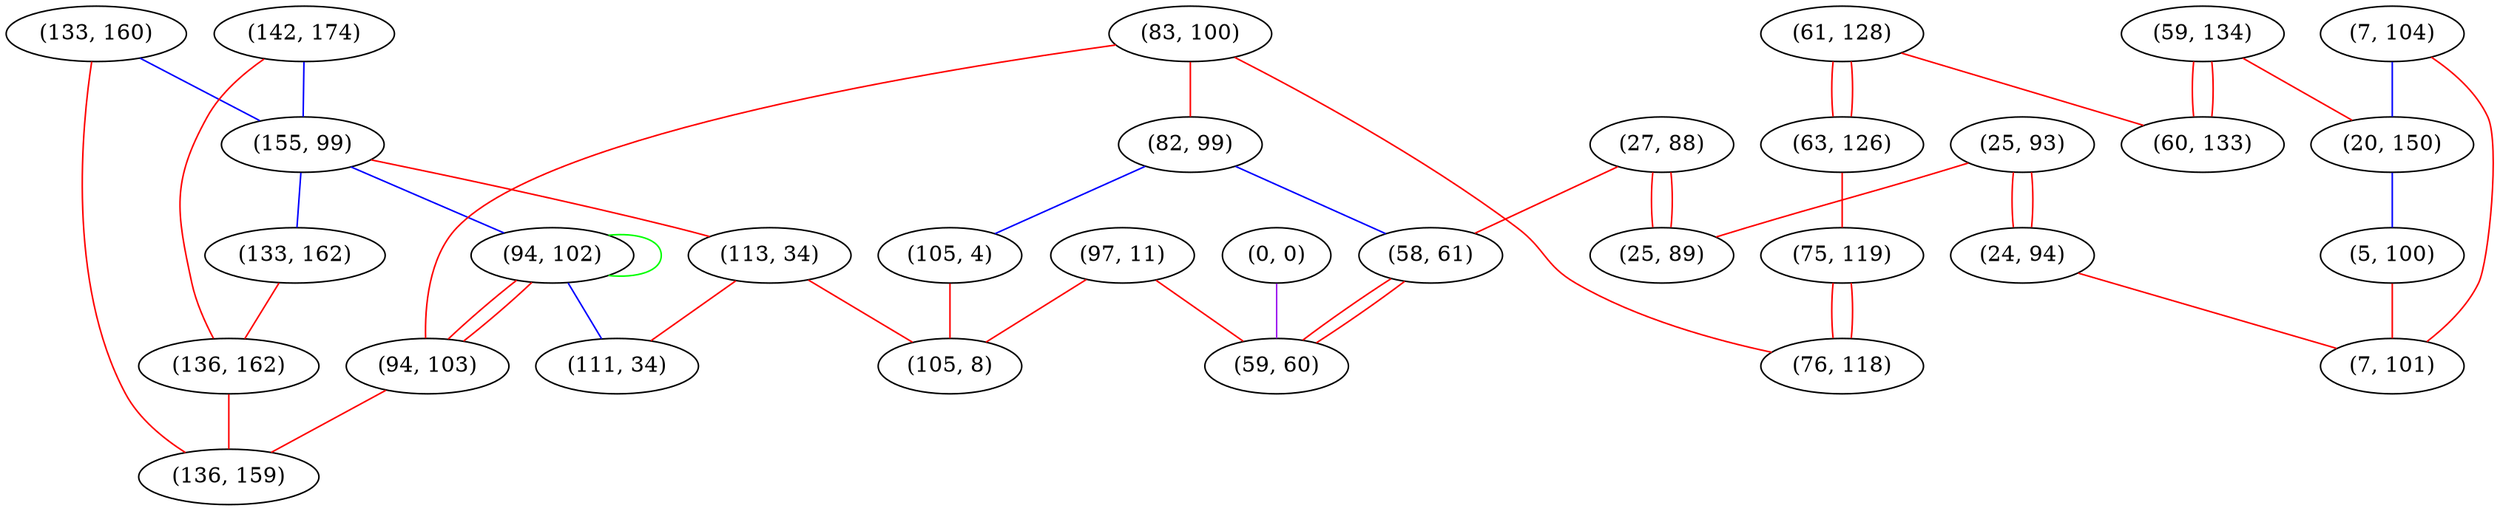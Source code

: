 graph "" {
"(25, 93)";
"(27, 88)";
"(25, 89)";
"(61, 128)";
"(133, 160)";
"(142, 174)";
"(63, 126)";
"(7, 104)";
"(155, 99)";
"(133, 162)";
"(83, 100)";
"(59, 134)";
"(113, 34)";
"(75, 119)";
"(94, 102)";
"(60, 133)";
"(24, 94)";
"(0, 0)";
"(82, 99)";
"(20, 150)";
"(94, 103)";
"(5, 100)";
"(136, 162)";
"(111, 34)";
"(58, 61)";
"(136, 159)";
"(76, 118)";
"(7, 101)";
"(105, 4)";
"(97, 11)";
"(59, 60)";
"(105, 8)";
"(25, 93)" -- "(24, 94)"  [color=red, key=0, weight=1];
"(25, 93)" -- "(24, 94)"  [color=red, key=1, weight=1];
"(25, 93)" -- "(25, 89)"  [color=red, key=0, weight=1];
"(27, 88)" -- "(58, 61)"  [color=red, key=0, weight=1];
"(27, 88)" -- "(25, 89)"  [color=red, key=0, weight=1];
"(27, 88)" -- "(25, 89)"  [color=red, key=1, weight=1];
"(61, 128)" -- "(60, 133)"  [color=red, key=0, weight=1];
"(61, 128)" -- "(63, 126)"  [color=red, key=0, weight=1];
"(61, 128)" -- "(63, 126)"  [color=red, key=1, weight=1];
"(133, 160)" -- "(155, 99)"  [color=blue, key=0, weight=3];
"(133, 160)" -- "(136, 159)"  [color=red, key=0, weight=1];
"(142, 174)" -- "(136, 162)"  [color=red, key=0, weight=1];
"(142, 174)" -- "(155, 99)"  [color=blue, key=0, weight=3];
"(63, 126)" -- "(75, 119)"  [color=red, key=0, weight=1];
"(7, 104)" -- "(7, 101)"  [color=red, key=0, weight=1];
"(7, 104)" -- "(20, 150)"  [color=blue, key=0, weight=3];
"(155, 99)" -- "(113, 34)"  [color=red, key=0, weight=1];
"(155, 99)" -- "(133, 162)"  [color=blue, key=0, weight=3];
"(155, 99)" -- "(94, 102)"  [color=blue, key=0, weight=3];
"(133, 162)" -- "(136, 162)"  [color=red, key=0, weight=1];
"(83, 100)" -- "(82, 99)"  [color=red, key=0, weight=1];
"(83, 100)" -- "(94, 103)"  [color=red, key=0, weight=1];
"(83, 100)" -- "(76, 118)"  [color=red, key=0, weight=1];
"(59, 134)" -- "(60, 133)"  [color=red, key=0, weight=1];
"(59, 134)" -- "(60, 133)"  [color=red, key=1, weight=1];
"(59, 134)" -- "(20, 150)"  [color=red, key=0, weight=1];
"(113, 34)" -- "(105, 8)"  [color=red, key=0, weight=1];
"(113, 34)" -- "(111, 34)"  [color=red, key=0, weight=1];
"(75, 119)" -- "(76, 118)"  [color=red, key=0, weight=1];
"(75, 119)" -- "(76, 118)"  [color=red, key=1, weight=1];
"(94, 102)" -- "(94, 103)"  [color=red, key=0, weight=1];
"(94, 102)" -- "(94, 103)"  [color=red, key=1, weight=1];
"(94, 102)" -- "(111, 34)"  [color=blue, key=0, weight=3];
"(94, 102)" -- "(94, 102)"  [color=green, key=0, weight=2];
"(24, 94)" -- "(7, 101)"  [color=red, key=0, weight=1];
"(0, 0)" -- "(59, 60)"  [color=purple, key=0, weight=4];
"(82, 99)" -- "(58, 61)"  [color=blue, key=0, weight=3];
"(82, 99)" -- "(105, 4)"  [color=blue, key=0, weight=3];
"(20, 150)" -- "(5, 100)"  [color=blue, key=0, weight=3];
"(94, 103)" -- "(136, 159)"  [color=red, key=0, weight=1];
"(5, 100)" -- "(7, 101)"  [color=red, key=0, weight=1];
"(136, 162)" -- "(136, 159)"  [color=red, key=0, weight=1];
"(58, 61)" -- "(59, 60)"  [color=red, key=0, weight=1];
"(58, 61)" -- "(59, 60)"  [color=red, key=1, weight=1];
"(105, 4)" -- "(105, 8)"  [color=red, key=0, weight=1];
"(97, 11)" -- "(105, 8)"  [color=red, key=0, weight=1];
"(97, 11)" -- "(59, 60)"  [color=red, key=0, weight=1];
}
